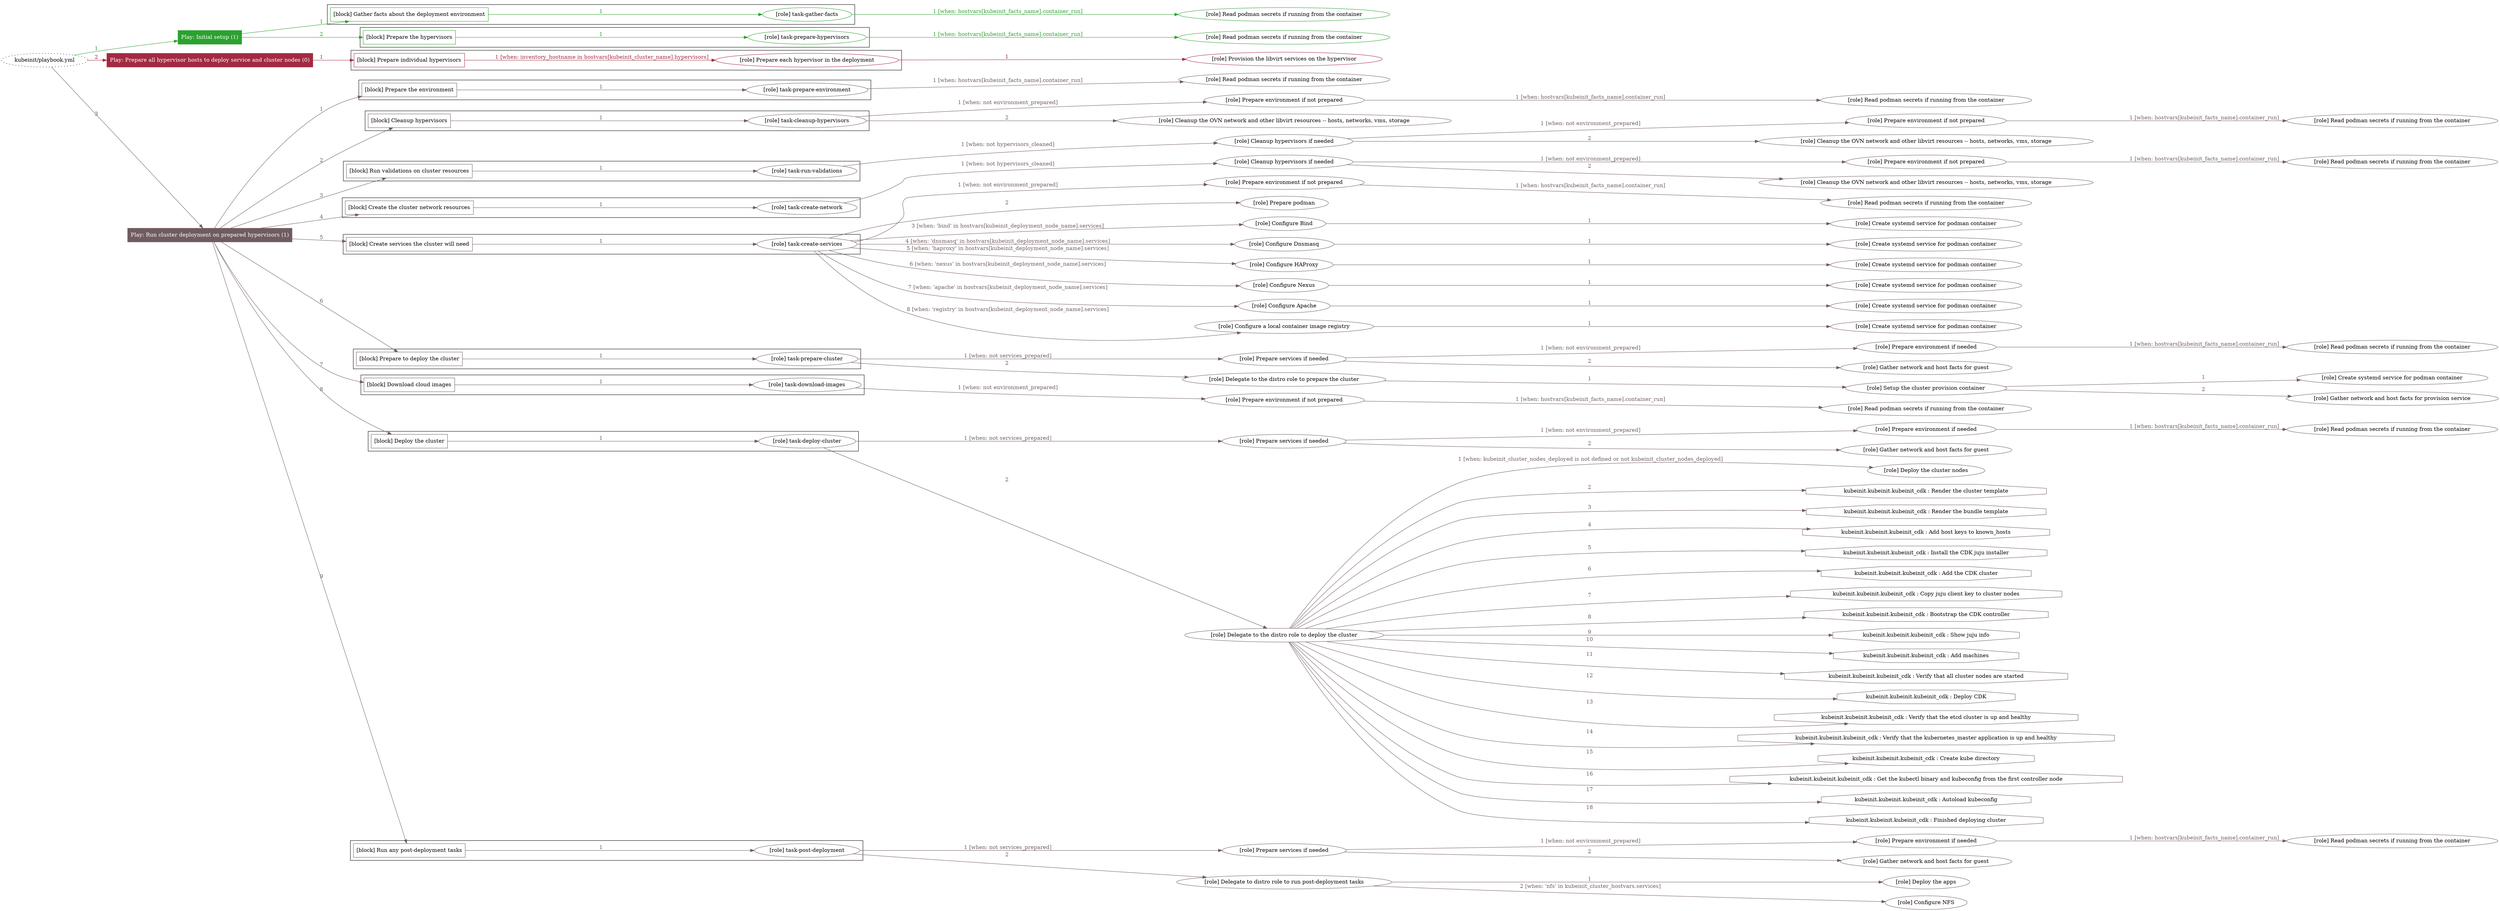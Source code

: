 digraph {
	graph [concentrate=true ordering=in rankdir=LR ratio=fill]
	edge [esep=5 sep=10]
	"kubeinit/playbook.yml" [id=root_node style=dotted]
	play_9effa3f5 [label="Play: Initial setup (1)" color="#2ba12f" fontcolor="#ffffff" id=play_9effa3f5 shape=box style=filled tooltip=localhost]
	"kubeinit/playbook.yml" -> play_9effa3f5 [label="1 " color="#2ba12f" fontcolor="#2ba12f" id=edge_de0784e8 labeltooltip="1 " tooltip="1 "]
	subgraph "Read podman secrets if running from the container" {
		role_e8bdc14a [label="[role] Read podman secrets if running from the container" color="#2ba12f" id=role_e8bdc14a tooltip="Read podman secrets if running from the container"]
	}
	subgraph "task-gather-facts" {
		role_ae87e9c0 [label="[role] task-gather-facts" color="#2ba12f" id=role_ae87e9c0 tooltip="task-gather-facts"]
		role_ae87e9c0 -> role_e8bdc14a [label="1 [when: hostvars[kubeinit_facts_name].container_run]" color="#2ba12f" fontcolor="#2ba12f" id=edge_8ad081f3 labeltooltip="1 [when: hostvars[kubeinit_facts_name].container_run]" tooltip="1 [when: hostvars[kubeinit_facts_name].container_run]"]
	}
	subgraph "Read podman secrets if running from the container" {
		role_01b1c331 [label="[role] Read podman secrets if running from the container" color="#2ba12f" id=role_01b1c331 tooltip="Read podman secrets if running from the container"]
	}
	subgraph "task-prepare-hypervisors" {
		role_bd2c1881 [label="[role] task-prepare-hypervisors" color="#2ba12f" id=role_bd2c1881 tooltip="task-prepare-hypervisors"]
		role_bd2c1881 -> role_01b1c331 [label="1 [when: hostvars[kubeinit_facts_name].container_run]" color="#2ba12f" fontcolor="#2ba12f" id=edge_9eadb7a3 labeltooltip="1 [when: hostvars[kubeinit_facts_name].container_run]" tooltip="1 [when: hostvars[kubeinit_facts_name].container_run]"]
	}
	subgraph "Play: Initial setup (1)" {
		play_9effa3f5 -> block_2dd6208a [label=1 color="#2ba12f" fontcolor="#2ba12f" id=edge_2c6d1107 labeltooltip=1 tooltip=1]
		subgraph cluster_block_2dd6208a {
			block_2dd6208a [label="[block] Gather facts about the deployment environment" color="#2ba12f" id=block_2dd6208a labeltooltip="Gather facts about the deployment environment" shape=box tooltip="Gather facts about the deployment environment"]
			block_2dd6208a -> role_ae87e9c0 [label="1 " color="#2ba12f" fontcolor="#2ba12f" id=edge_937df005 labeltooltip="1 " tooltip="1 "]
		}
		play_9effa3f5 -> block_10576191 [label=2 color="#2ba12f" fontcolor="#2ba12f" id=edge_d57de1bc labeltooltip=2 tooltip=2]
		subgraph cluster_block_10576191 {
			block_10576191 [label="[block] Prepare the hypervisors" color="#2ba12f" id=block_10576191 labeltooltip="Prepare the hypervisors" shape=box tooltip="Prepare the hypervisors"]
			block_10576191 -> role_bd2c1881 [label="1 " color="#2ba12f" fontcolor="#2ba12f" id=edge_a451dcaa labeltooltip="1 " tooltip="1 "]
		}
	}
	play_3ded093b [label="Play: Prepare all hypervisor hosts to deploy service and cluster nodes (0)" color="#a22a42" fontcolor="#ffffff" id=play_3ded093b shape=box style=filled tooltip="Play: Prepare all hypervisor hosts to deploy service and cluster nodes (0)"]
	"kubeinit/playbook.yml" -> play_3ded093b [label="2 " color="#a22a42" fontcolor="#a22a42" id=edge_46f8b772 labeltooltip="2 " tooltip="2 "]
	subgraph "Provision the libvirt services on the hypervisor" {
		role_e2311d61 [label="[role] Provision the libvirt services on the hypervisor" color="#a22a42" id=role_e2311d61 tooltip="Provision the libvirt services on the hypervisor"]
	}
	subgraph "Prepare each hypervisor in the deployment" {
		role_9af509ca [label="[role] Prepare each hypervisor in the deployment" color="#a22a42" id=role_9af509ca tooltip="Prepare each hypervisor in the deployment"]
		role_9af509ca -> role_e2311d61 [label="1 " color="#a22a42" fontcolor="#a22a42" id=edge_2f7b05e2 labeltooltip="1 " tooltip="1 "]
	}
	subgraph "Play: Prepare all hypervisor hosts to deploy service and cluster nodes (0)" {
		play_3ded093b -> block_9fd6a1ec [label=1 color="#a22a42" fontcolor="#a22a42" id=edge_e422ab6f labeltooltip=1 tooltip=1]
		subgraph cluster_block_9fd6a1ec {
			block_9fd6a1ec [label="[block] Prepare individual hypervisors" color="#a22a42" id=block_9fd6a1ec labeltooltip="Prepare individual hypervisors" shape=box tooltip="Prepare individual hypervisors"]
			block_9fd6a1ec -> role_9af509ca [label="1 [when: inventory_hostname in hostvars[kubeinit_cluster_name].hypervisors]" color="#a22a42" fontcolor="#a22a42" id=edge_cfb64825 labeltooltip="1 [when: inventory_hostname in hostvars[kubeinit_cluster_name].hypervisors]" tooltip="1 [when: inventory_hostname in hostvars[kubeinit_cluster_name].hypervisors]"]
		}
	}
	play_849ae1c1 [label="Play: Run cluster deployment on prepared hypervisors (1)" color="#705c5f" fontcolor="#ffffff" id=play_849ae1c1 shape=box style=filled tooltip=localhost]
	"kubeinit/playbook.yml" -> play_849ae1c1 [label="3 " color="#705c5f" fontcolor="#705c5f" id=edge_09284692 labeltooltip="3 " tooltip="3 "]
	subgraph "Read podman secrets if running from the container" {
		role_edcf8379 [label="[role] Read podman secrets if running from the container" color="#705c5f" id=role_edcf8379 tooltip="Read podman secrets if running from the container"]
	}
	subgraph "task-prepare-environment" {
		role_969790c4 [label="[role] task-prepare-environment" color="#705c5f" id=role_969790c4 tooltip="task-prepare-environment"]
		role_969790c4 -> role_edcf8379 [label="1 [when: hostvars[kubeinit_facts_name].container_run]" color="#705c5f" fontcolor="#705c5f" id=edge_26444be0 labeltooltip="1 [when: hostvars[kubeinit_facts_name].container_run]" tooltip="1 [when: hostvars[kubeinit_facts_name].container_run]"]
	}
	subgraph "Read podman secrets if running from the container" {
		role_7defb40f [label="[role] Read podman secrets if running from the container" color="#705c5f" id=role_7defb40f tooltip="Read podman secrets if running from the container"]
	}
	subgraph "Prepare environment if not prepared" {
		role_fef8fdf6 [label="[role] Prepare environment if not prepared" color="#705c5f" id=role_fef8fdf6 tooltip="Prepare environment if not prepared"]
		role_fef8fdf6 -> role_7defb40f [label="1 [when: hostvars[kubeinit_facts_name].container_run]" color="#705c5f" fontcolor="#705c5f" id=edge_49b1a338 labeltooltip="1 [when: hostvars[kubeinit_facts_name].container_run]" tooltip="1 [when: hostvars[kubeinit_facts_name].container_run]"]
	}
	subgraph "Cleanup the OVN network and other libvirt resources -- hosts, networks, vms, storage" {
		role_119a4f6e [label="[role] Cleanup the OVN network and other libvirt resources -- hosts, networks, vms, storage" color="#705c5f" id=role_119a4f6e tooltip="Cleanup the OVN network and other libvirt resources -- hosts, networks, vms, storage"]
	}
	subgraph "task-cleanup-hypervisors" {
		role_70674bef [label="[role] task-cleanup-hypervisors" color="#705c5f" id=role_70674bef tooltip="task-cleanup-hypervisors"]
		role_70674bef -> role_fef8fdf6 [label="1 [when: not environment_prepared]" color="#705c5f" fontcolor="#705c5f" id=edge_de3c83a5 labeltooltip="1 [when: not environment_prepared]" tooltip="1 [when: not environment_prepared]"]
		role_70674bef -> role_119a4f6e [label="2 " color="#705c5f" fontcolor="#705c5f" id=edge_447a1640 labeltooltip="2 " tooltip="2 "]
	}
	subgraph "Read podman secrets if running from the container" {
		role_b0c20cb7 [label="[role] Read podman secrets if running from the container" color="#705c5f" id=role_b0c20cb7 tooltip="Read podman secrets if running from the container"]
	}
	subgraph "Prepare environment if not prepared" {
		role_198b8133 [label="[role] Prepare environment if not prepared" color="#705c5f" id=role_198b8133 tooltip="Prepare environment if not prepared"]
		role_198b8133 -> role_b0c20cb7 [label="1 [when: hostvars[kubeinit_facts_name].container_run]" color="#705c5f" fontcolor="#705c5f" id=edge_1bee5153 labeltooltip="1 [when: hostvars[kubeinit_facts_name].container_run]" tooltip="1 [when: hostvars[kubeinit_facts_name].container_run]"]
	}
	subgraph "Cleanup the OVN network and other libvirt resources -- hosts, networks, vms, storage" {
		role_20d29d1e [label="[role] Cleanup the OVN network and other libvirt resources -- hosts, networks, vms, storage" color="#705c5f" id=role_20d29d1e tooltip="Cleanup the OVN network and other libvirt resources -- hosts, networks, vms, storage"]
	}
	subgraph "Cleanup hypervisors if needed" {
		role_4fba5191 [label="[role] Cleanup hypervisors if needed" color="#705c5f" id=role_4fba5191 tooltip="Cleanup hypervisors if needed"]
		role_4fba5191 -> role_198b8133 [label="1 [when: not environment_prepared]" color="#705c5f" fontcolor="#705c5f" id=edge_f60ef0fb labeltooltip="1 [when: not environment_prepared]" tooltip="1 [when: not environment_prepared]"]
		role_4fba5191 -> role_20d29d1e [label="2 " color="#705c5f" fontcolor="#705c5f" id=edge_4023056a labeltooltip="2 " tooltip="2 "]
	}
	subgraph "task-run-validations" {
		role_3a67250e [label="[role] task-run-validations" color="#705c5f" id=role_3a67250e tooltip="task-run-validations"]
		role_3a67250e -> role_4fba5191 [label="1 [when: not hypervisors_cleaned]" color="#705c5f" fontcolor="#705c5f" id=edge_12babf41 labeltooltip="1 [when: not hypervisors_cleaned]" tooltip="1 [when: not hypervisors_cleaned]"]
	}
	subgraph "Read podman secrets if running from the container" {
		role_fc6771d7 [label="[role] Read podman secrets if running from the container" color="#705c5f" id=role_fc6771d7 tooltip="Read podman secrets if running from the container"]
	}
	subgraph "Prepare environment if not prepared" {
		role_8448afb5 [label="[role] Prepare environment if not prepared" color="#705c5f" id=role_8448afb5 tooltip="Prepare environment if not prepared"]
		role_8448afb5 -> role_fc6771d7 [label="1 [when: hostvars[kubeinit_facts_name].container_run]" color="#705c5f" fontcolor="#705c5f" id=edge_1be29e2a labeltooltip="1 [when: hostvars[kubeinit_facts_name].container_run]" tooltip="1 [when: hostvars[kubeinit_facts_name].container_run]"]
	}
	subgraph "Cleanup the OVN network and other libvirt resources -- hosts, networks, vms, storage" {
		role_3b4c111e [label="[role] Cleanup the OVN network and other libvirt resources -- hosts, networks, vms, storage" color="#705c5f" id=role_3b4c111e tooltip="Cleanup the OVN network and other libvirt resources -- hosts, networks, vms, storage"]
	}
	subgraph "Cleanup hypervisors if needed" {
		role_b1668604 [label="[role] Cleanup hypervisors if needed" color="#705c5f" id=role_b1668604 tooltip="Cleanup hypervisors if needed"]
		role_b1668604 -> role_8448afb5 [label="1 [when: not environment_prepared]" color="#705c5f" fontcolor="#705c5f" id=edge_cb044575 labeltooltip="1 [when: not environment_prepared]" tooltip="1 [when: not environment_prepared]"]
		role_b1668604 -> role_3b4c111e [label="2 " color="#705c5f" fontcolor="#705c5f" id=edge_ba61e6b6 labeltooltip="2 " tooltip="2 "]
	}
	subgraph "task-create-network" {
		role_56c2da76 [label="[role] task-create-network" color="#705c5f" id=role_56c2da76 tooltip="task-create-network"]
		role_56c2da76 -> role_b1668604 [label="1 [when: not hypervisors_cleaned]" color="#705c5f" fontcolor="#705c5f" id=edge_a41022c6 labeltooltip="1 [when: not hypervisors_cleaned]" tooltip="1 [when: not hypervisors_cleaned]"]
	}
	subgraph "Read podman secrets if running from the container" {
		role_768b4446 [label="[role] Read podman secrets if running from the container" color="#705c5f" id=role_768b4446 tooltip="Read podman secrets if running from the container"]
	}
	subgraph "Prepare environment if not prepared" {
		role_8ad66156 [label="[role] Prepare environment if not prepared" color="#705c5f" id=role_8ad66156 tooltip="Prepare environment if not prepared"]
		role_8ad66156 -> role_768b4446 [label="1 [when: hostvars[kubeinit_facts_name].container_run]" color="#705c5f" fontcolor="#705c5f" id=edge_de7be813 labeltooltip="1 [when: hostvars[kubeinit_facts_name].container_run]" tooltip="1 [when: hostvars[kubeinit_facts_name].container_run]"]
	}
	subgraph "Prepare podman" {
		role_c53cf58a [label="[role] Prepare podman" color="#705c5f" id=role_c53cf58a tooltip="Prepare podman"]
	}
	subgraph "Create systemd service for podman container" {
		role_9625dda0 [label="[role] Create systemd service for podman container" color="#705c5f" id=role_9625dda0 tooltip="Create systemd service for podman container"]
	}
	subgraph "Configure Bind" {
		role_b7f95e1d [label="[role] Configure Bind" color="#705c5f" id=role_b7f95e1d tooltip="Configure Bind"]
		role_b7f95e1d -> role_9625dda0 [label="1 " color="#705c5f" fontcolor="#705c5f" id=edge_dfeafdbe labeltooltip="1 " tooltip="1 "]
	}
	subgraph "Create systemd service for podman container" {
		role_2269d791 [label="[role] Create systemd service for podman container" color="#705c5f" id=role_2269d791 tooltip="Create systemd service for podman container"]
	}
	subgraph "Configure Dnsmasq" {
		role_73a78cab [label="[role] Configure Dnsmasq" color="#705c5f" id=role_73a78cab tooltip="Configure Dnsmasq"]
		role_73a78cab -> role_2269d791 [label="1 " color="#705c5f" fontcolor="#705c5f" id=edge_6b8cc923 labeltooltip="1 " tooltip="1 "]
	}
	subgraph "Create systemd service for podman container" {
		role_e26477c3 [label="[role] Create systemd service for podman container" color="#705c5f" id=role_e26477c3 tooltip="Create systemd service for podman container"]
	}
	subgraph "Configure HAProxy" {
		role_deab479d [label="[role] Configure HAProxy" color="#705c5f" id=role_deab479d tooltip="Configure HAProxy"]
		role_deab479d -> role_e26477c3 [label="1 " color="#705c5f" fontcolor="#705c5f" id=edge_3a5c9518 labeltooltip="1 " tooltip="1 "]
	}
	subgraph "Create systemd service for podman container" {
		role_c2c615d5 [label="[role] Create systemd service for podman container" color="#705c5f" id=role_c2c615d5 tooltip="Create systemd service for podman container"]
	}
	subgraph "Configure Nexus" {
		role_c536317d [label="[role] Configure Nexus" color="#705c5f" id=role_c536317d tooltip="Configure Nexus"]
		role_c536317d -> role_c2c615d5 [label="1 " color="#705c5f" fontcolor="#705c5f" id=edge_218cd737 labeltooltip="1 " tooltip="1 "]
	}
	subgraph "Create systemd service for podman container" {
		role_9822ab07 [label="[role] Create systemd service for podman container" color="#705c5f" id=role_9822ab07 tooltip="Create systemd service for podman container"]
	}
	subgraph "Configure Apache" {
		role_0ebbdfd6 [label="[role] Configure Apache" color="#705c5f" id=role_0ebbdfd6 tooltip="Configure Apache"]
		role_0ebbdfd6 -> role_9822ab07 [label="1 " color="#705c5f" fontcolor="#705c5f" id=edge_0bfabdc6 labeltooltip="1 " tooltip="1 "]
	}
	subgraph "Create systemd service for podman container" {
		role_099e82d3 [label="[role] Create systemd service for podman container" color="#705c5f" id=role_099e82d3 tooltip="Create systemd service for podman container"]
	}
	subgraph "Configure a local container image registry" {
		role_783c3778 [label="[role] Configure a local container image registry" color="#705c5f" id=role_783c3778 tooltip="Configure a local container image registry"]
		role_783c3778 -> role_099e82d3 [label="1 " color="#705c5f" fontcolor="#705c5f" id=edge_993dead1 labeltooltip="1 " tooltip="1 "]
	}
	subgraph "task-create-services" {
		role_beb7a50e [label="[role] task-create-services" color="#705c5f" id=role_beb7a50e tooltip="task-create-services"]
		role_beb7a50e -> role_8ad66156 [label="1 [when: not environment_prepared]" color="#705c5f" fontcolor="#705c5f" id=edge_7787d9d1 labeltooltip="1 [when: not environment_prepared]" tooltip="1 [when: not environment_prepared]"]
		role_beb7a50e -> role_c53cf58a [label="2 " color="#705c5f" fontcolor="#705c5f" id=edge_fa9c2694 labeltooltip="2 " tooltip="2 "]
		role_beb7a50e -> role_b7f95e1d [label="3 [when: 'bind' in hostvars[kubeinit_deployment_node_name].services]" color="#705c5f" fontcolor="#705c5f" id=edge_63748cda labeltooltip="3 [when: 'bind' in hostvars[kubeinit_deployment_node_name].services]" tooltip="3 [when: 'bind' in hostvars[kubeinit_deployment_node_name].services]"]
		role_beb7a50e -> role_73a78cab [label="4 [when: 'dnsmasq' in hostvars[kubeinit_deployment_node_name].services]" color="#705c5f" fontcolor="#705c5f" id=edge_ff9a6e03 labeltooltip="4 [when: 'dnsmasq' in hostvars[kubeinit_deployment_node_name].services]" tooltip="4 [when: 'dnsmasq' in hostvars[kubeinit_deployment_node_name].services]"]
		role_beb7a50e -> role_deab479d [label="5 [when: 'haproxy' in hostvars[kubeinit_deployment_node_name].services]" color="#705c5f" fontcolor="#705c5f" id=edge_dd9b5724 labeltooltip="5 [when: 'haproxy' in hostvars[kubeinit_deployment_node_name].services]" tooltip="5 [when: 'haproxy' in hostvars[kubeinit_deployment_node_name].services]"]
		role_beb7a50e -> role_c536317d [label="6 [when: 'nexus' in hostvars[kubeinit_deployment_node_name].services]" color="#705c5f" fontcolor="#705c5f" id=edge_83372566 labeltooltip="6 [when: 'nexus' in hostvars[kubeinit_deployment_node_name].services]" tooltip="6 [when: 'nexus' in hostvars[kubeinit_deployment_node_name].services]"]
		role_beb7a50e -> role_0ebbdfd6 [label="7 [when: 'apache' in hostvars[kubeinit_deployment_node_name].services]" color="#705c5f" fontcolor="#705c5f" id=edge_b3a8923f labeltooltip="7 [when: 'apache' in hostvars[kubeinit_deployment_node_name].services]" tooltip="7 [when: 'apache' in hostvars[kubeinit_deployment_node_name].services]"]
		role_beb7a50e -> role_783c3778 [label="8 [when: 'registry' in hostvars[kubeinit_deployment_node_name].services]" color="#705c5f" fontcolor="#705c5f" id=edge_0e853b4c labeltooltip="8 [when: 'registry' in hostvars[kubeinit_deployment_node_name].services]" tooltip="8 [when: 'registry' in hostvars[kubeinit_deployment_node_name].services]"]
	}
	subgraph "Read podman secrets if running from the container" {
		role_0642f53e [label="[role] Read podman secrets if running from the container" color="#705c5f" id=role_0642f53e tooltip="Read podman secrets if running from the container"]
	}
	subgraph "Prepare environment if needed" {
		role_2cdd8057 [label="[role] Prepare environment if needed" color="#705c5f" id=role_2cdd8057 tooltip="Prepare environment if needed"]
		role_2cdd8057 -> role_0642f53e [label="1 [when: hostvars[kubeinit_facts_name].container_run]" color="#705c5f" fontcolor="#705c5f" id=edge_4e5901f6 labeltooltip="1 [when: hostvars[kubeinit_facts_name].container_run]" tooltip="1 [when: hostvars[kubeinit_facts_name].container_run]"]
	}
	subgraph "Gather network and host facts for guest" {
		role_40b3573b [label="[role] Gather network and host facts for guest" color="#705c5f" id=role_40b3573b tooltip="Gather network and host facts for guest"]
	}
	subgraph "Prepare services if needed" {
		role_f6e6d273 [label="[role] Prepare services if needed" color="#705c5f" id=role_f6e6d273 tooltip="Prepare services if needed"]
		role_f6e6d273 -> role_2cdd8057 [label="1 [when: not environment_prepared]" color="#705c5f" fontcolor="#705c5f" id=edge_9cc9c48d labeltooltip="1 [when: not environment_prepared]" tooltip="1 [when: not environment_prepared]"]
		role_f6e6d273 -> role_40b3573b [label="2 " color="#705c5f" fontcolor="#705c5f" id=edge_18394145 labeltooltip="2 " tooltip="2 "]
	}
	subgraph "Create systemd service for podman container" {
		role_e6d7a986 [label="[role] Create systemd service for podman container" color="#705c5f" id=role_e6d7a986 tooltip="Create systemd service for podman container"]
	}
	subgraph "Gather network and host facts for provision service" {
		role_397fef01 [label="[role] Gather network and host facts for provision service" color="#705c5f" id=role_397fef01 tooltip="Gather network and host facts for provision service"]
	}
	subgraph "Setup the cluster provision container" {
		role_8fbb8c17 [label="[role] Setup the cluster provision container" color="#705c5f" id=role_8fbb8c17 tooltip="Setup the cluster provision container"]
		role_8fbb8c17 -> role_e6d7a986 [label="1 " color="#705c5f" fontcolor="#705c5f" id=edge_884d11bb labeltooltip="1 " tooltip="1 "]
		role_8fbb8c17 -> role_397fef01 [label="2 " color="#705c5f" fontcolor="#705c5f" id=edge_efb16433 labeltooltip="2 " tooltip="2 "]
	}
	subgraph "Delegate to the distro role to prepare the cluster" {
		role_5abcf8c1 [label="[role] Delegate to the distro role to prepare the cluster" color="#705c5f" id=role_5abcf8c1 tooltip="Delegate to the distro role to prepare the cluster"]
		role_5abcf8c1 -> role_8fbb8c17 [label="1 " color="#705c5f" fontcolor="#705c5f" id=edge_58b028f0 labeltooltip="1 " tooltip="1 "]
	}
	subgraph "task-prepare-cluster" {
		role_216a39d4 [label="[role] task-prepare-cluster" color="#705c5f" id=role_216a39d4 tooltip="task-prepare-cluster"]
		role_216a39d4 -> role_f6e6d273 [label="1 [when: not services_prepared]" color="#705c5f" fontcolor="#705c5f" id=edge_ea119b7f labeltooltip="1 [when: not services_prepared]" tooltip="1 [when: not services_prepared]"]
		role_216a39d4 -> role_5abcf8c1 [label="2 " color="#705c5f" fontcolor="#705c5f" id=edge_03c80d12 labeltooltip="2 " tooltip="2 "]
	}
	subgraph "Read podman secrets if running from the container" {
		role_efe864fb [label="[role] Read podman secrets if running from the container" color="#705c5f" id=role_efe864fb tooltip="Read podman secrets if running from the container"]
	}
	subgraph "Prepare environment if not prepared" {
		role_329a860a [label="[role] Prepare environment if not prepared" color="#705c5f" id=role_329a860a tooltip="Prepare environment if not prepared"]
		role_329a860a -> role_efe864fb [label="1 [when: hostvars[kubeinit_facts_name].container_run]" color="#705c5f" fontcolor="#705c5f" id=edge_c5c5e562 labeltooltip="1 [when: hostvars[kubeinit_facts_name].container_run]" tooltip="1 [when: hostvars[kubeinit_facts_name].container_run]"]
	}
	subgraph "task-download-images" {
		role_626c50f5 [label="[role] task-download-images" color="#705c5f" id=role_626c50f5 tooltip="task-download-images"]
		role_626c50f5 -> role_329a860a [label="1 [when: not environment_prepared]" color="#705c5f" fontcolor="#705c5f" id=edge_40e7a01b labeltooltip="1 [when: not environment_prepared]" tooltip="1 [when: not environment_prepared]"]
	}
	subgraph "Read podman secrets if running from the container" {
		role_fed5efc4 [label="[role] Read podman secrets if running from the container" color="#705c5f" id=role_fed5efc4 tooltip="Read podman secrets if running from the container"]
	}
	subgraph "Prepare environment if needed" {
		role_7ac65409 [label="[role] Prepare environment if needed" color="#705c5f" id=role_7ac65409 tooltip="Prepare environment if needed"]
		role_7ac65409 -> role_fed5efc4 [label="1 [when: hostvars[kubeinit_facts_name].container_run]" color="#705c5f" fontcolor="#705c5f" id=edge_c9753f95 labeltooltip="1 [when: hostvars[kubeinit_facts_name].container_run]" tooltip="1 [when: hostvars[kubeinit_facts_name].container_run]"]
	}
	subgraph "Gather network and host facts for guest" {
		role_6a07aee3 [label="[role] Gather network and host facts for guest" color="#705c5f" id=role_6a07aee3 tooltip="Gather network and host facts for guest"]
	}
	subgraph "Prepare services if needed" {
		role_1e404025 [label="[role] Prepare services if needed" color="#705c5f" id=role_1e404025 tooltip="Prepare services if needed"]
		role_1e404025 -> role_7ac65409 [label="1 [when: not environment_prepared]" color="#705c5f" fontcolor="#705c5f" id=edge_372d6578 labeltooltip="1 [when: not environment_prepared]" tooltip="1 [when: not environment_prepared]"]
		role_1e404025 -> role_6a07aee3 [label="2 " color="#705c5f" fontcolor="#705c5f" id=edge_55bcde64 labeltooltip="2 " tooltip="2 "]
	}
	subgraph "Deploy the cluster nodes" {
		role_d520a8fb [label="[role] Deploy the cluster nodes" color="#705c5f" id=role_d520a8fb tooltip="Deploy the cluster nodes"]
	}
	subgraph "Delegate to the distro role to deploy the cluster" {
		role_79ab99b6 [label="[role] Delegate to the distro role to deploy the cluster" color="#705c5f" id=role_79ab99b6 tooltip="Delegate to the distro role to deploy the cluster"]
		role_79ab99b6 -> role_d520a8fb [label="1 [when: kubeinit_cluster_nodes_deployed is not defined or not kubeinit_cluster_nodes_deployed]" color="#705c5f" fontcolor="#705c5f" id=edge_e2a3f0c2 labeltooltip="1 [when: kubeinit_cluster_nodes_deployed is not defined or not kubeinit_cluster_nodes_deployed]" tooltip="1 [when: kubeinit_cluster_nodes_deployed is not defined or not kubeinit_cluster_nodes_deployed]"]
		task_e070d081 [label="kubeinit.kubeinit.kubeinit_cdk : Render the cluster template" color="#705c5f" id=task_e070d081 shape=octagon tooltip="kubeinit.kubeinit.kubeinit_cdk : Render the cluster template"]
		role_79ab99b6 -> task_e070d081 [label="2 " color="#705c5f" fontcolor="#705c5f" id=edge_b2f9a35b labeltooltip="2 " tooltip="2 "]
		task_c946cf8f [label="kubeinit.kubeinit.kubeinit_cdk : Render the bundle template" color="#705c5f" id=task_c946cf8f shape=octagon tooltip="kubeinit.kubeinit.kubeinit_cdk : Render the bundle template"]
		role_79ab99b6 -> task_c946cf8f [label="3 " color="#705c5f" fontcolor="#705c5f" id=edge_2f283ac5 labeltooltip="3 " tooltip="3 "]
		task_1438b265 [label="kubeinit.kubeinit.kubeinit_cdk : Add host keys to known_hosts" color="#705c5f" id=task_1438b265 shape=octagon tooltip="kubeinit.kubeinit.kubeinit_cdk : Add host keys to known_hosts"]
		role_79ab99b6 -> task_1438b265 [label="4 " color="#705c5f" fontcolor="#705c5f" id=edge_f64c90d2 labeltooltip="4 " tooltip="4 "]
		task_f0820193 [label="kubeinit.kubeinit.kubeinit_cdk : Install the CDK juju installer" color="#705c5f" id=task_f0820193 shape=octagon tooltip="kubeinit.kubeinit.kubeinit_cdk : Install the CDK juju installer"]
		role_79ab99b6 -> task_f0820193 [label="5 " color="#705c5f" fontcolor="#705c5f" id=edge_2ac3fd7a labeltooltip="5 " tooltip="5 "]
		task_eb8d20f7 [label="kubeinit.kubeinit.kubeinit_cdk : Add the CDK cluster" color="#705c5f" id=task_eb8d20f7 shape=octagon tooltip="kubeinit.kubeinit.kubeinit_cdk : Add the CDK cluster"]
		role_79ab99b6 -> task_eb8d20f7 [label="6 " color="#705c5f" fontcolor="#705c5f" id=edge_71060783 labeltooltip="6 " tooltip="6 "]
		task_e8f35098 [label="kubeinit.kubeinit.kubeinit_cdk : Copy juju client key to cluster nodes" color="#705c5f" id=task_e8f35098 shape=octagon tooltip="kubeinit.kubeinit.kubeinit_cdk : Copy juju client key to cluster nodes"]
		role_79ab99b6 -> task_e8f35098 [label="7 " color="#705c5f" fontcolor="#705c5f" id=edge_acb56205 labeltooltip="7 " tooltip="7 "]
		task_978c3061 [label="kubeinit.kubeinit.kubeinit_cdk : Bootstrap the CDK controller" color="#705c5f" id=task_978c3061 shape=octagon tooltip="kubeinit.kubeinit.kubeinit_cdk : Bootstrap the CDK controller"]
		role_79ab99b6 -> task_978c3061 [label="8 " color="#705c5f" fontcolor="#705c5f" id=edge_27bd37f7 labeltooltip="8 " tooltip="8 "]
		task_4c3812b2 [label="kubeinit.kubeinit.kubeinit_cdk : Show juju info" color="#705c5f" id=task_4c3812b2 shape=octagon tooltip="kubeinit.kubeinit.kubeinit_cdk : Show juju info"]
		role_79ab99b6 -> task_4c3812b2 [label="9 " color="#705c5f" fontcolor="#705c5f" id=edge_fea42177 labeltooltip="9 " tooltip="9 "]
		task_dc644e0f [label="kubeinit.kubeinit.kubeinit_cdk : Add machines" color="#705c5f" id=task_dc644e0f shape=octagon tooltip="kubeinit.kubeinit.kubeinit_cdk : Add machines"]
		role_79ab99b6 -> task_dc644e0f [label="10 " color="#705c5f" fontcolor="#705c5f" id=edge_99f7a141 labeltooltip="10 " tooltip="10 "]
		task_a5e22678 [label="kubeinit.kubeinit.kubeinit_cdk : Verify that all cluster nodes are started" color="#705c5f" id=task_a5e22678 shape=octagon tooltip="kubeinit.kubeinit.kubeinit_cdk : Verify that all cluster nodes are started"]
		role_79ab99b6 -> task_a5e22678 [label="11 " color="#705c5f" fontcolor="#705c5f" id=edge_c6f390c0 labeltooltip="11 " tooltip="11 "]
		task_9816392f [label="kubeinit.kubeinit.kubeinit_cdk : Deploy CDK" color="#705c5f" id=task_9816392f shape=octagon tooltip="kubeinit.kubeinit.kubeinit_cdk : Deploy CDK"]
		role_79ab99b6 -> task_9816392f [label="12 " color="#705c5f" fontcolor="#705c5f" id=edge_9b8c14f4 labeltooltip="12 " tooltip="12 "]
		task_ed40e50a [label="kubeinit.kubeinit.kubeinit_cdk : Verify that the etcd cluster is up and healthy" color="#705c5f" id=task_ed40e50a shape=octagon tooltip="kubeinit.kubeinit.kubeinit_cdk : Verify that the etcd cluster is up and healthy"]
		role_79ab99b6 -> task_ed40e50a [label="13 " color="#705c5f" fontcolor="#705c5f" id=edge_490f3ef2 labeltooltip="13 " tooltip="13 "]
		task_90a97acf [label="kubeinit.kubeinit.kubeinit_cdk : Verify that the kubernetes_master application is up and healthy" color="#705c5f" id=task_90a97acf shape=octagon tooltip="kubeinit.kubeinit.kubeinit_cdk : Verify that the kubernetes_master application is up and healthy"]
		role_79ab99b6 -> task_90a97acf [label="14 " color="#705c5f" fontcolor="#705c5f" id=edge_c6a901ce labeltooltip="14 " tooltip="14 "]
		task_c57956b3 [label="kubeinit.kubeinit.kubeinit_cdk : Create kube directory" color="#705c5f" id=task_c57956b3 shape=octagon tooltip="kubeinit.kubeinit.kubeinit_cdk : Create kube directory"]
		role_79ab99b6 -> task_c57956b3 [label="15 " color="#705c5f" fontcolor="#705c5f" id=edge_4386bffb labeltooltip="15 " tooltip="15 "]
		task_3f18a633 [label="kubeinit.kubeinit.kubeinit_cdk : Get the kubectl binary and kubeconfig from the first controller node" color="#705c5f" id=task_3f18a633 shape=octagon tooltip="kubeinit.kubeinit.kubeinit_cdk : Get the kubectl binary and kubeconfig from the first controller node"]
		role_79ab99b6 -> task_3f18a633 [label="16 " color="#705c5f" fontcolor="#705c5f" id=edge_8c4bf31a labeltooltip="16 " tooltip="16 "]
		task_374bf999 [label="kubeinit.kubeinit.kubeinit_cdk : Autoload kubeconfig" color="#705c5f" id=task_374bf999 shape=octagon tooltip="kubeinit.kubeinit.kubeinit_cdk : Autoload kubeconfig"]
		role_79ab99b6 -> task_374bf999 [label="17 " color="#705c5f" fontcolor="#705c5f" id=edge_5403fec3 labeltooltip="17 " tooltip="17 "]
		task_e51f9e5e [label="kubeinit.kubeinit.kubeinit_cdk : Finished deploying cluster" color="#705c5f" id=task_e51f9e5e shape=octagon tooltip="kubeinit.kubeinit.kubeinit_cdk : Finished deploying cluster"]
		role_79ab99b6 -> task_e51f9e5e [label="18 " color="#705c5f" fontcolor="#705c5f" id=edge_349f4d8b labeltooltip="18 " tooltip="18 "]
	}
	subgraph "task-deploy-cluster" {
		role_131e221d [label="[role] task-deploy-cluster" color="#705c5f" id=role_131e221d tooltip="task-deploy-cluster"]
		role_131e221d -> role_1e404025 [label="1 [when: not services_prepared]" color="#705c5f" fontcolor="#705c5f" id=edge_6edaad83 labeltooltip="1 [when: not services_prepared]" tooltip="1 [when: not services_prepared]"]
		role_131e221d -> role_79ab99b6 [label="2 " color="#705c5f" fontcolor="#705c5f" id=edge_f126068d labeltooltip="2 " tooltip="2 "]
	}
	subgraph "Read podman secrets if running from the container" {
		role_0e386c40 [label="[role] Read podman secrets if running from the container" color="#705c5f" id=role_0e386c40 tooltip="Read podman secrets if running from the container"]
	}
	subgraph "Prepare environment if needed" {
		role_0a6bf570 [label="[role] Prepare environment if needed" color="#705c5f" id=role_0a6bf570 tooltip="Prepare environment if needed"]
		role_0a6bf570 -> role_0e386c40 [label="1 [when: hostvars[kubeinit_facts_name].container_run]" color="#705c5f" fontcolor="#705c5f" id=edge_03514f89 labeltooltip="1 [when: hostvars[kubeinit_facts_name].container_run]" tooltip="1 [when: hostvars[kubeinit_facts_name].container_run]"]
	}
	subgraph "Gather network and host facts for guest" {
		role_71d8412a [label="[role] Gather network and host facts for guest" color="#705c5f" id=role_71d8412a tooltip="Gather network and host facts for guest"]
	}
	subgraph "Prepare services if needed" {
		role_2089d224 [label="[role] Prepare services if needed" color="#705c5f" id=role_2089d224 tooltip="Prepare services if needed"]
		role_2089d224 -> role_0a6bf570 [label="1 [when: not environment_prepared]" color="#705c5f" fontcolor="#705c5f" id=edge_1d6d6344 labeltooltip="1 [when: not environment_prepared]" tooltip="1 [when: not environment_prepared]"]
		role_2089d224 -> role_71d8412a [label="2 " color="#705c5f" fontcolor="#705c5f" id=edge_3e31743e labeltooltip="2 " tooltip="2 "]
	}
	subgraph "Deploy the apps" {
		role_8675d4ec [label="[role] Deploy the apps" color="#705c5f" id=role_8675d4ec tooltip="Deploy the apps"]
	}
	subgraph "Configure NFS" {
		role_196e6aea [label="[role] Configure NFS" color="#705c5f" id=role_196e6aea tooltip="Configure NFS"]
	}
	subgraph "Delegate to distro role to run post-deployment tasks" {
		role_e6459d76 [label="[role] Delegate to distro role to run post-deployment tasks" color="#705c5f" id=role_e6459d76 tooltip="Delegate to distro role to run post-deployment tasks"]
		role_e6459d76 -> role_8675d4ec [label="1 " color="#705c5f" fontcolor="#705c5f" id=edge_e4a1eef9 labeltooltip="1 " tooltip="1 "]
		role_e6459d76 -> role_196e6aea [label="2 [when: 'nfs' in kubeinit_cluster_hostvars.services]" color="#705c5f" fontcolor="#705c5f" id=edge_f68681c6 labeltooltip="2 [when: 'nfs' in kubeinit_cluster_hostvars.services]" tooltip="2 [when: 'nfs' in kubeinit_cluster_hostvars.services]"]
	}
	subgraph "task-post-deployment" {
		role_2202db1d [label="[role] task-post-deployment" color="#705c5f" id=role_2202db1d tooltip="task-post-deployment"]
		role_2202db1d -> role_2089d224 [label="1 [when: not services_prepared]" color="#705c5f" fontcolor="#705c5f" id=edge_1062ca66 labeltooltip="1 [when: not services_prepared]" tooltip="1 [when: not services_prepared]"]
		role_2202db1d -> role_e6459d76 [label="2 " color="#705c5f" fontcolor="#705c5f" id=edge_5a774c27 labeltooltip="2 " tooltip="2 "]
	}
	subgraph "Play: Run cluster deployment on prepared hypervisors (1)" {
		play_849ae1c1 -> block_f5c1a5b8 [label=1 color="#705c5f" fontcolor="#705c5f" id=edge_00377273 labeltooltip=1 tooltip=1]
		subgraph cluster_block_f5c1a5b8 {
			block_f5c1a5b8 [label="[block] Prepare the environment" color="#705c5f" id=block_f5c1a5b8 labeltooltip="Prepare the environment" shape=box tooltip="Prepare the environment"]
			block_f5c1a5b8 -> role_969790c4 [label="1 " color="#705c5f" fontcolor="#705c5f" id=edge_1cc03e77 labeltooltip="1 " tooltip="1 "]
		}
		play_849ae1c1 -> block_59dc79ea [label=2 color="#705c5f" fontcolor="#705c5f" id=edge_ae3e76e0 labeltooltip=2 tooltip=2]
		subgraph cluster_block_59dc79ea {
			block_59dc79ea [label="[block] Cleanup hypervisors" color="#705c5f" id=block_59dc79ea labeltooltip="Cleanup hypervisors" shape=box tooltip="Cleanup hypervisors"]
			block_59dc79ea -> role_70674bef [label="1 " color="#705c5f" fontcolor="#705c5f" id=edge_c62a5a68 labeltooltip="1 " tooltip="1 "]
		}
		play_849ae1c1 -> block_c3c9b762 [label=3 color="#705c5f" fontcolor="#705c5f" id=edge_aa5aeec2 labeltooltip=3 tooltip=3]
		subgraph cluster_block_c3c9b762 {
			block_c3c9b762 [label="[block] Run validations on cluster resources" color="#705c5f" id=block_c3c9b762 labeltooltip="Run validations on cluster resources" shape=box tooltip="Run validations on cluster resources"]
			block_c3c9b762 -> role_3a67250e [label="1 " color="#705c5f" fontcolor="#705c5f" id=edge_d58a5c4a labeltooltip="1 " tooltip="1 "]
		}
		play_849ae1c1 -> block_d0c1cdfb [label=4 color="#705c5f" fontcolor="#705c5f" id=edge_86243339 labeltooltip=4 tooltip=4]
		subgraph cluster_block_d0c1cdfb {
			block_d0c1cdfb [label="[block] Create the cluster network resources" color="#705c5f" id=block_d0c1cdfb labeltooltip="Create the cluster network resources" shape=box tooltip="Create the cluster network resources"]
			block_d0c1cdfb -> role_56c2da76 [label="1 " color="#705c5f" fontcolor="#705c5f" id=edge_f3c60f16 labeltooltip="1 " tooltip="1 "]
		}
		play_849ae1c1 -> block_d24de68c [label=5 color="#705c5f" fontcolor="#705c5f" id=edge_904bebfe labeltooltip=5 tooltip=5]
		subgraph cluster_block_d24de68c {
			block_d24de68c [label="[block] Create services the cluster will need" color="#705c5f" id=block_d24de68c labeltooltip="Create services the cluster will need" shape=box tooltip="Create services the cluster will need"]
			block_d24de68c -> role_beb7a50e [label="1 " color="#705c5f" fontcolor="#705c5f" id=edge_2af3f62f labeltooltip="1 " tooltip="1 "]
		}
		play_849ae1c1 -> block_45fc171c [label=6 color="#705c5f" fontcolor="#705c5f" id=edge_bb6cd39b labeltooltip=6 tooltip=6]
		subgraph cluster_block_45fc171c {
			block_45fc171c [label="[block] Prepare to deploy the cluster" color="#705c5f" id=block_45fc171c labeltooltip="Prepare to deploy the cluster" shape=box tooltip="Prepare to deploy the cluster"]
			block_45fc171c -> role_216a39d4 [label="1 " color="#705c5f" fontcolor="#705c5f" id=edge_1b06e5ed labeltooltip="1 " tooltip="1 "]
		}
		play_849ae1c1 -> block_e78118f7 [label=7 color="#705c5f" fontcolor="#705c5f" id=edge_4d1bc468 labeltooltip=7 tooltip=7]
		subgraph cluster_block_e78118f7 {
			block_e78118f7 [label="[block] Download cloud images" color="#705c5f" id=block_e78118f7 labeltooltip="Download cloud images" shape=box tooltip="Download cloud images"]
			block_e78118f7 -> role_626c50f5 [label="1 " color="#705c5f" fontcolor="#705c5f" id=edge_4b8997af labeltooltip="1 " tooltip="1 "]
		}
		play_849ae1c1 -> block_a651c4f5 [label=8 color="#705c5f" fontcolor="#705c5f" id=edge_11f16fbf labeltooltip=8 tooltip=8]
		subgraph cluster_block_a651c4f5 {
			block_a651c4f5 [label="[block] Deploy the cluster" color="#705c5f" id=block_a651c4f5 labeltooltip="Deploy the cluster" shape=box tooltip="Deploy the cluster"]
			block_a651c4f5 -> role_131e221d [label="1 " color="#705c5f" fontcolor="#705c5f" id=edge_191176d9 labeltooltip="1 " tooltip="1 "]
		}
		play_849ae1c1 -> block_adb7a43b [label=9 color="#705c5f" fontcolor="#705c5f" id=edge_294adc43 labeltooltip=9 tooltip=9]
		subgraph cluster_block_adb7a43b {
			block_adb7a43b [label="[block] Run any post-deployment tasks" color="#705c5f" id=block_adb7a43b labeltooltip="Run any post-deployment tasks" shape=box tooltip="Run any post-deployment tasks"]
			block_adb7a43b -> role_2202db1d [label="1 " color="#705c5f" fontcolor="#705c5f" id=edge_1ab058a3 labeltooltip="1 " tooltip="1 "]
		}
	}
}
